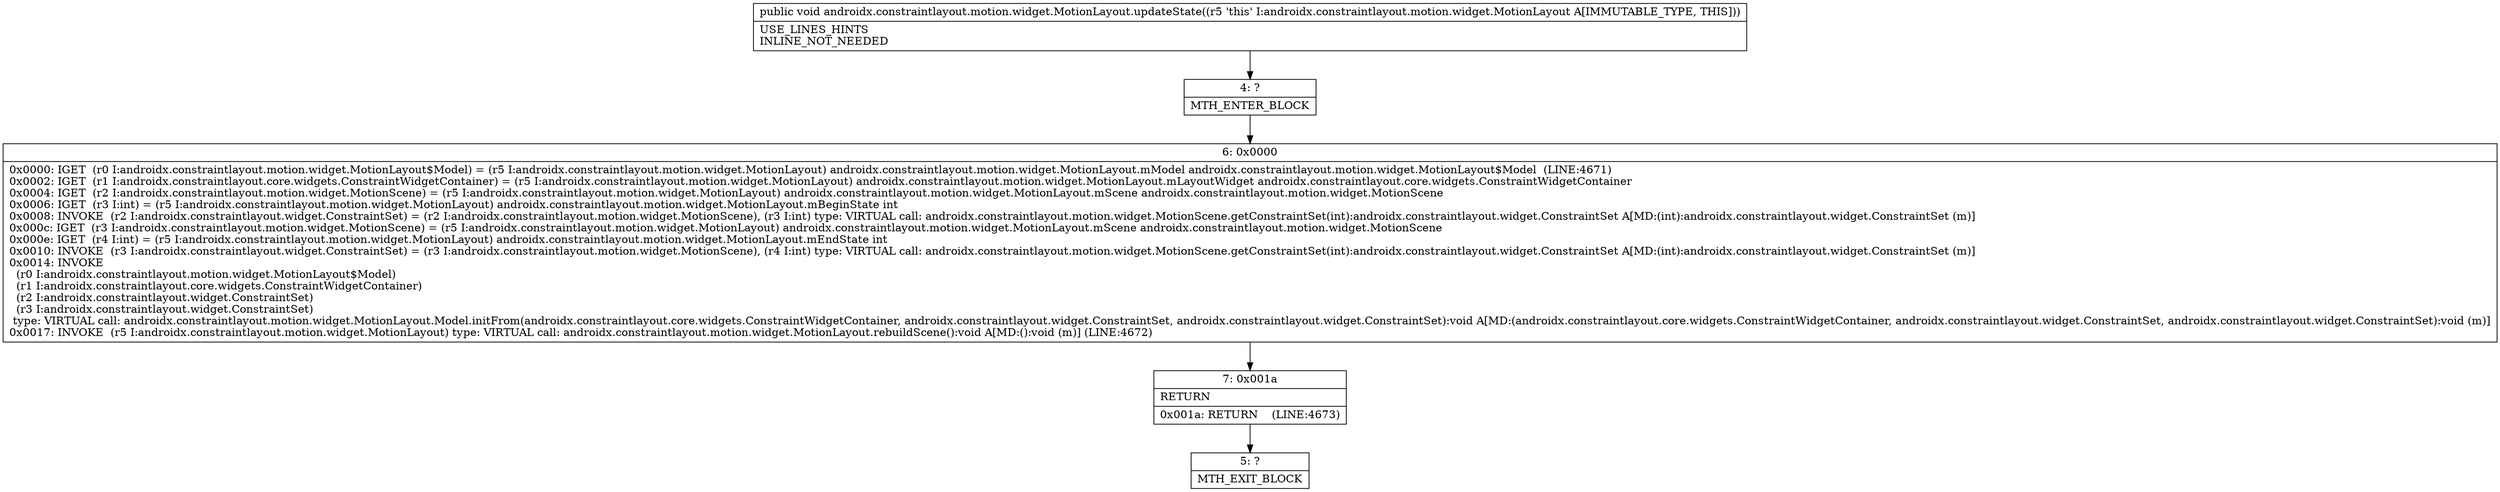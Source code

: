 digraph "CFG forandroidx.constraintlayout.motion.widget.MotionLayout.updateState()V" {
Node_4 [shape=record,label="{4\:\ ?|MTH_ENTER_BLOCK\l}"];
Node_6 [shape=record,label="{6\:\ 0x0000|0x0000: IGET  (r0 I:androidx.constraintlayout.motion.widget.MotionLayout$Model) = (r5 I:androidx.constraintlayout.motion.widget.MotionLayout) androidx.constraintlayout.motion.widget.MotionLayout.mModel androidx.constraintlayout.motion.widget.MotionLayout$Model  (LINE:4671)\l0x0002: IGET  (r1 I:androidx.constraintlayout.core.widgets.ConstraintWidgetContainer) = (r5 I:androidx.constraintlayout.motion.widget.MotionLayout) androidx.constraintlayout.motion.widget.MotionLayout.mLayoutWidget androidx.constraintlayout.core.widgets.ConstraintWidgetContainer \l0x0004: IGET  (r2 I:androidx.constraintlayout.motion.widget.MotionScene) = (r5 I:androidx.constraintlayout.motion.widget.MotionLayout) androidx.constraintlayout.motion.widget.MotionLayout.mScene androidx.constraintlayout.motion.widget.MotionScene \l0x0006: IGET  (r3 I:int) = (r5 I:androidx.constraintlayout.motion.widget.MotionLayout) androidx.constraintlayout.motion.widget.MotionLayout.mBeginState int \l0x0008: INVOKE  (r2 I:androidx.constraintlayout.widget.ConstraintSet) = (r2 I:androidx.constraintlayout.motion.widget.MotionScene), (r3 I:int) type: VIRTUAL call: androidx.constraintlayout.motion.widget.MotionScene.getConstraintSet(int):androidx.constraintlayout.widget.ConstraintSet A[MD:(int):androidx.constraintlayout.widget.ConstraintSet (m)]\l0x000c: IGET  (r3 I:androidx.constraintlayout.motion.widget.MotionScene) = (r5 I:androidx.constraintlayout.motion.widget.MotionLayout) androidx.constraintlayout.motion.widget.MotionLayout.mScene androidx.constraintlayout.motion.widget.MotionScene \l0x000e: IGET  (r4 I:int) = (r5 I:androidx.constraintlayout.motion.widget.MotionLayout) androidx.constraintlayout.motion.widget.MotionLayout.mEndState int \l0x0010: INVOKE  (r3 I:androidx.constraintlayout.widget.ConstraintSet) = (r3 I:androidx.constraintlayout.motion.widget.MotionScene), (r4 I:int) type: VIRTUAL call: androidx.constraintlayout.motion.widget.MotionScene.getConstraintSet(int):androidx.constraintlayout.widget.ConstraintSet A[MD:(int):androidx.constraintlayout.widget.ConstraintSet (m)]\l0x0014: INVOKE  \l  (r0 I:androidx.constraintlayout.motion.widget.MotionLayout$Model)\l  (r1 I:androidx.constraintlayout.core.widgets.ConstraintWidgetContainer)\l  (r2 I:androidx.constraintlayout.widget.ConstraintSet)\l  (r3 I:androidx.constraintlayout.widget.ConstraintSet)\l type: VIRTUAL call: androidx.constraintlayout.motion.widget.MotionLayout.Model.initFrom(androidx.constraintlayout.core.widgets.ConstraintWidgetContainer, androidx.constraintlayout.widget.ConstraintSet, androidx.constraintlayout.widget.ConstraintSet):void A[MD:(androidx.constraintlayout.core.widgets.ConstraintWidgetContainer, androidx.constraintlayout.widget.ConstraintSet, androidx.constraintlayout.widget.ConstraintSet):void (m)]\l0x0017: INVOKE  (r5 I:androidx.constraintlayout.motion.widget.MotionLayout) type: VIRTUAL call: androidx.constraintlayout.motion.widget.MotionLayout.rebuildScene():void A[MD:():void (m)] (LINE:4672)\l}"];
Node_7 [shape=record,label="{7\:\ 0x001a|RETURN\l|0x001a: RETURN    (LINE:4673)\l}"];
Node_5 [shape=record,label="{5\:\ ?|MTH_EXIT_BLOCK\l}"];
MethodNode[shape=record,label="{public void androidx.constraintlayout.motion.widget.MotionLayout.updateState((r5 'this' I:androidx.constraintlayout.motion.widget.MotionLayout A[IMMUTABLE_TYPE, THIS]))  | USE_LINES_HINTS\lINLINE_NOT_NEEDED\l}"];
MethodNode -> Node_4;Node_4 -> Node_6;
Node_6 -> Node_7;
Node_7 -> Node_5;
}

